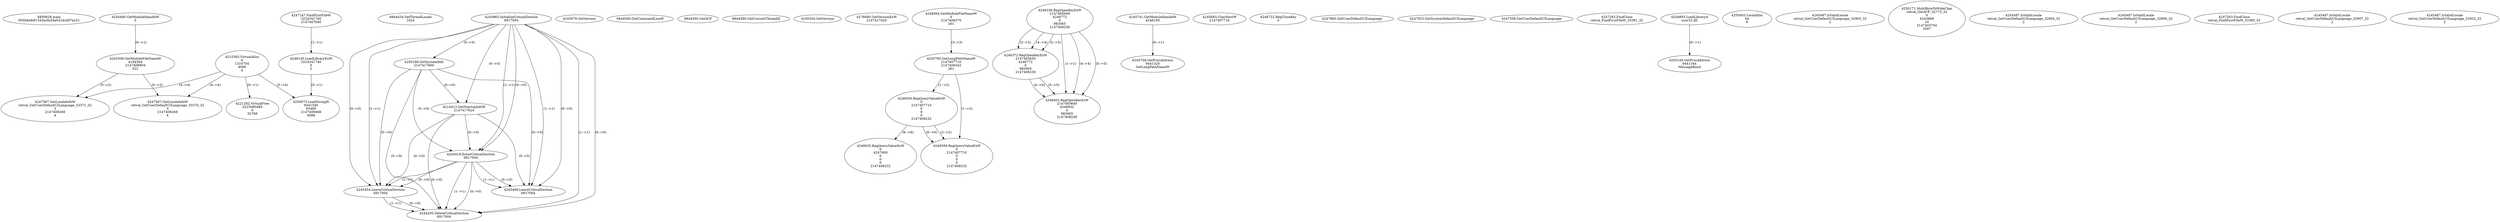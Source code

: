 // Global SCDG with merge call
digraph {
	0 [label="6850628.main
005b8a9df1345ecfa3da0424cb97e221"]
	1 [label="4254480.GetModuleHandleW
0"]
	2 [label="6844434.SetThreadLocale
1024"]
	3 [label="4243965.InitializeCriticalSection
6917004"]
	4 [label="4243979.GetVersion
"]
	5 [label="4250188.GetSystemInfo
2147417660"]
	3 -> 5 [label="(0-->0)"]
	6 [label="6844540.GetCommandLineW
"]
	7 [label="4214413.GetStartupInfoW
2147417624"]
	3 -> 7 [label="(0-->0)"]
	5 -> 7 [label="(0-->0)"]
	8 [label="6844560.GetACP
"]
	9 [label="6844580.GetCurrentThreadId
"]
	10 [label="4250204.GetVersion
"]
	11 [label="4276690.GetVersionExW
2147417420"]
	12 [label="4243306.GetModuleFileNameW
4194304
2147408904
522"]
	1 -> 12 [label="(0-->1)"]
	13 [label="4248064.GetModuleFileNameW
0
2147408370
261"]
	14 [label="4215383.VirtualAlloc
0
1310704
4096
4"]
	15 [label="4246338.RegOpenKeyExW
2147483649
4246772
0
983065
2147408236"]
	16 [label="4246372.RegOpenKeyExW
2147483650
4246772
0
983065
2147408236"]
	15 -> 16 [label="(2-->2)"]
	15 -> 16 [label="(4-->4)"]
	15 -> 16 [label="(5-->5)"]
	17 [label="4246402.RegOpenKeyExW
2147483649
4246832
0
983065
2147408236"]
	15 -> 17 [label="(1-->1)"]
	15 -> 17 [label="(4-->4)"]
	16 -> 17 [label="(4-->4)"]
	15 -> 17 [label="(5-->5)"]
	16 -> 17 [label="(5-->5)"]
	18 [label="4245741.GetModuleHandleW
4246160"]
	19 [label="4245758.GetProcAddress
9441320
GetLongPathNameW"]
	18 -> 19 [label="(0-->1)"]
	20 [label="4245785.GetLongPathNameW
2147407710
2147406542
261"]
	13 -> 20 [label="(3-->3)"]
	21 [label="4245683.CharNextW
2147407716"]
	22 [label="4246556.RegQueryValueExW
0
2147407710
0
0
0
2147408232"]
	20 -> 22 [label="(1-->2)"]
	23 [label="4246599.RegQueryValueExW
0
2147407710
0
0
0
2147408232"]
	20 -> 23 [label="(1-->2)"]
	22 -> 23 [label="(2-->2)"]
	22 -> 23 [label="(6-->6)"]
	24 [label="4246722.RegCloseKey
0"]
	25 [label="4247883.GetUserDefaultUILanguage
"]
	26 [label="4245418.EnterCriticalSection
6917004"]
	3 -> 26 [label="(1-->1)"]
	3 -> 26 [label="(0-->0)"]
	5 -> 26 [label="(0-->0)"]
	7 -> 26 [label="(0-->0)"]
	27 [label="4245454.LeaveCriticalSection
6917004"]
	3 -> 27 [label="(1-->1)"]
	26 -> 27 [label="(1-->1)"]
	3 -> 27 [label="(0-->0)"]
	5 -> 27 [label="(0-->0)"]
	7 -> 27 [label="(0-->0)"]
	26 -> 27 [label="(0-->0)"]
	28 [label="4247923.GetSystemDefaultUILanguage
"]
	29 [label="4247558.GetUserDefaultUILanguage
"]
	30 [label="4247567.GetLocaleInfoW
retval_GetUserDefaultUILanguage_33371_32
3
2147408268
4"]
	12 -> 30 [label="(0-->2)"]
	14 -> 30 [label="(4-->4)"]
	31 [label="4247247.FindFirstFileW
3224341740
2147407640"]
	32 [label="4247263.FindClose
retval_FindFirstFileW_33381_32"]
	33 [label="4248145.LoadLibraryExW
3224341740
0
2"]
	31 -> 33 [label="(1-->1)"]
	34 [label="4250073.LoadStringW
9441340
65485
2147409468
4096"]
	33 -> 34 [label="(0-->1)"]
	14 -> 34 [label="(3-->4)"]
	35 [label="4254893.LoadLibraryA
user32.dll"]
	36 [label="4255003.LocalAlloc
64
8"]
	37 [label="4255148.GetProcAddress
9441344
MessageBoxA"]
	35 -> 37 [label="(0-->1)"]
	38 [label="4244205.DeleteCriticalSection
6917004"]
	3 -> 38 [label="(1-->1)"]
	26 -> 38 [label="(1-->1)"]
	27 -> 38 [label="(1-->1)"]
	3 -> 38 [label="(0-->0)"]
	5 -> 38 [label="(0-->0)"]
	7 -> 38 [label="(0-->0)"]
	26 -> 38 [label="(0-->0)"]
	27 -> 38 [label="(0-->0)"]
	39 [label="4221262.VirtualFree
3223060480
0
32768"]
	14 -> 39 [label="(0-->1)"]
	40 [label="4245469.LeaveCriticalSection
6917004"]
	3 -> 40 [label="(1-->1)"]
	26 -> 40 [label="(1-->1)"]
	3 -> 40 [label="(0-->0)"]
	5 -> 40 [label="(0-->0)"]
	7 -> 40 [label="(0-->0)"]
	26 -> 40 [label="(0-->0)"]
	41 [label="4245487.IsValidLocale
retval_GetUserDefaultUILanguage_32903_32
2"]
	42 [label="4250171.MultiByteToWideChar
retval_GetACP_32773_32
0
4243868
10
2147403704
2047"]
	43 [label="4245487.IsValidLocale
retval_GetUserDefaultUILanguage_32904_32
2"]
	44 [label="4245487.IsValidLocale
retval_GetUserDefaultUILanguage_32906_32
2"]
	45 [label="4247567.GetLocaleInfoW
retval_GetUserDefaultUILanguage_33370_32
3
2147408268
4"]
	12 -> 45 [label="(0-->2)"]
	14 -> 45 [label="(4-->4)"]
	46 [label="4247263.FindClose
retval_FindFirstFileW_33380_32"]
	47 [label="4245487.IsValidLocale
retval_GetUserDefaultUILanguage_32907_32
2"]
	48 [label="4246635.RegQueryValueExW
0
4247000
0
0
0
2147408232"]
	22 -> 48 [label="(6-->6)"]
	49 [label="4245487.IsValidLocale
retval_GetUserDefaultUILanguage_32922_32
2"]
}
